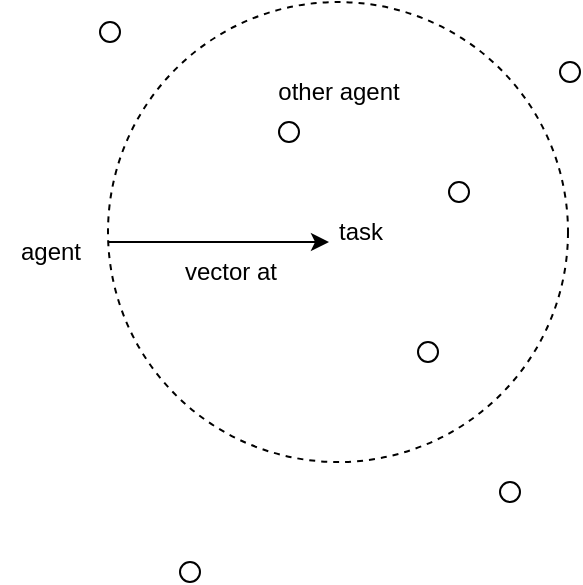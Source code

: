 <mxfile version="26.1.1">
  <diagram name="第 1 页" id="GL3BL544SjVAO1XGgeyc">
    <mxGraphModel dx="1221" dy="717" grid="1" gridSize="10" guides="1" tooltips="1" connect="1" arrows="1" fold="1" page="1" pageScale="1" pageWidth="1169" pageHeight="827" math="0" shadow="0">
      <root>
        <mxCell id="0" />
        <mxCell id="1" parent="0" />
        <mxCell id="VLqlRhgixVueoV2IxVpe-1" value="" style="ellipse;whiteSpace=wrap;html=1;aspect=fixed;dashed=1;" parent="1" vertex="1">
          <mxGeometry x="394" y="240" width="230" height="230" as="geometry" />
        </mxCell>
        <mxCell id="PgBbjDfo2BCgbaOhngJ4-4" value="agent" style="text;html=1;align=center;verticalAlign=middle;resizable=0;points=[];autosize=1;strokeColor=none;fillColor=none;" parent="1" vertex="1">
          <mxGeometry x="340" y="350" width="50" height="30" as="geometry" />
        </mxCell>
        <mxCell id="PgBbjDfo2BCgbaOhngJ4-5" value="task" style="text;html=1;align=center;verticalAlign=middle;resizable=0;points=[];autosize=1;strokeColor=none;fillColor=none;" parent="1" vertex="1">
          <mxGeometry x="494.5" y="340" width="50" height="30" as="geometry" />
        </mxCell>
        <mxCell id="PgBbjDfo2BCgbaOhngJ4-9" value="other agent" style="text;html=1;align=center;verticalAlign=middle;resizable=0;points=[];autosize=1;strokeColor=none;fillColor=none;" parent="1" vertex="1">
          <mxGeometry x="469" y="270" width="80" height="30" as="geometry" />
        </mxCell>
        <mxCell id="PgBbjDfo2BCgbaOhngJ4-13" value="vector at" style="text;html=1;align=center;verticalAlign=middle;resizable=0;points=[];autosize=1;strokeColor=none;fillColor=none;" parent="1" vertex="1">
          <mxGeometry x="419.5" y="360" width="70" height="30" as="geometry" />
        </mxCell>
        <mxCell id="VLqlRhgixVueoV2IxVpe-6" value="" style="endArrow=classic;html=1;rounded=0;" parent="1" edge="1">
          <mxGeometry width="50" height="50" relative="1" as="geometry">
            <mxPoint x="394.5" y="360" as="sourcePoint" />
            <mxPoint x="504.5" y="360" as="targetPoint" />
          </mxGeometry>
        </mxCell>
        <mxCell id="5mTq1H1Q6pEFKlmf96wv-1" value="" style="ellipse;whiteSpace=wrap;html=1;aspect=fixed;" parent="1" vertex="1">
          <mxGeometry x="479.5" y="300" width="10" height="10" as="geometry" />
        </mxCell>
        <mxCell id="5mTq1H1Q6pEFKlmf96wv-2" value="" style="ellipse;whiteSpace=wrap;html=1;aspect=fixed;" parent="1" vertex="1">
          <mxGeometry x="564.5" y="330" width="10" height="10" as="geometry" />
        </mxCell>
        <mxCell id="5mTq1H1Q6pEFKlmf96wv-4" value="" style="ellipse;whiteSpace=wrap;html=1;aspect=fixed;" parent="1" vertex="1">
          <mxGeometry x="549" y="410" width="10" height="10" as="geometry" />
        </mxCell>
        <mxCell id="5mTq1H1Q6pEFKlmf96wv-5" value="" style="ellipse;whiteSpace=wrap;html=1;aspect=fixed;" parent="1" vertex="1">
          <mxGeometry x="390" y="250" width="10" height="10" as="geometry" />
        </mxCell>
        <mxCell id="5mTq1H1Q6pEFKlmf96wv-6" value="" style="ellipse;whiteSpace=wrap;html=1;aspect=fixed;" parent="1" vertex="1">
          <mxGeometry x="620" y="270" width="10" height="10" as="geometry" />
        </mxCell>
        <mxCell id="CbR6fKQbuWN52_2fTlZ2-2" value="" style="ellipse;whiteSpace=wrap;html=1;aspect=fixed;" vertex="1" parent="1">
          <mxGeometry x="430" y="520" width="10" height="10" as="geometry" />
        </mxCell>
        <mxCell id="CbR6fKQbuWN52_2fTlZ2-3" value="" style="ellipse;whiteSpace=wrap;html=1;aspect=fixed;" vertex="1" parent="1">
          <mxGeometry x="590" y="480" width="10" height="10" as="geometry" />
        </mxCell>
      </root>
    </mxGraphModel>
  </diagram>
</mxfile>
